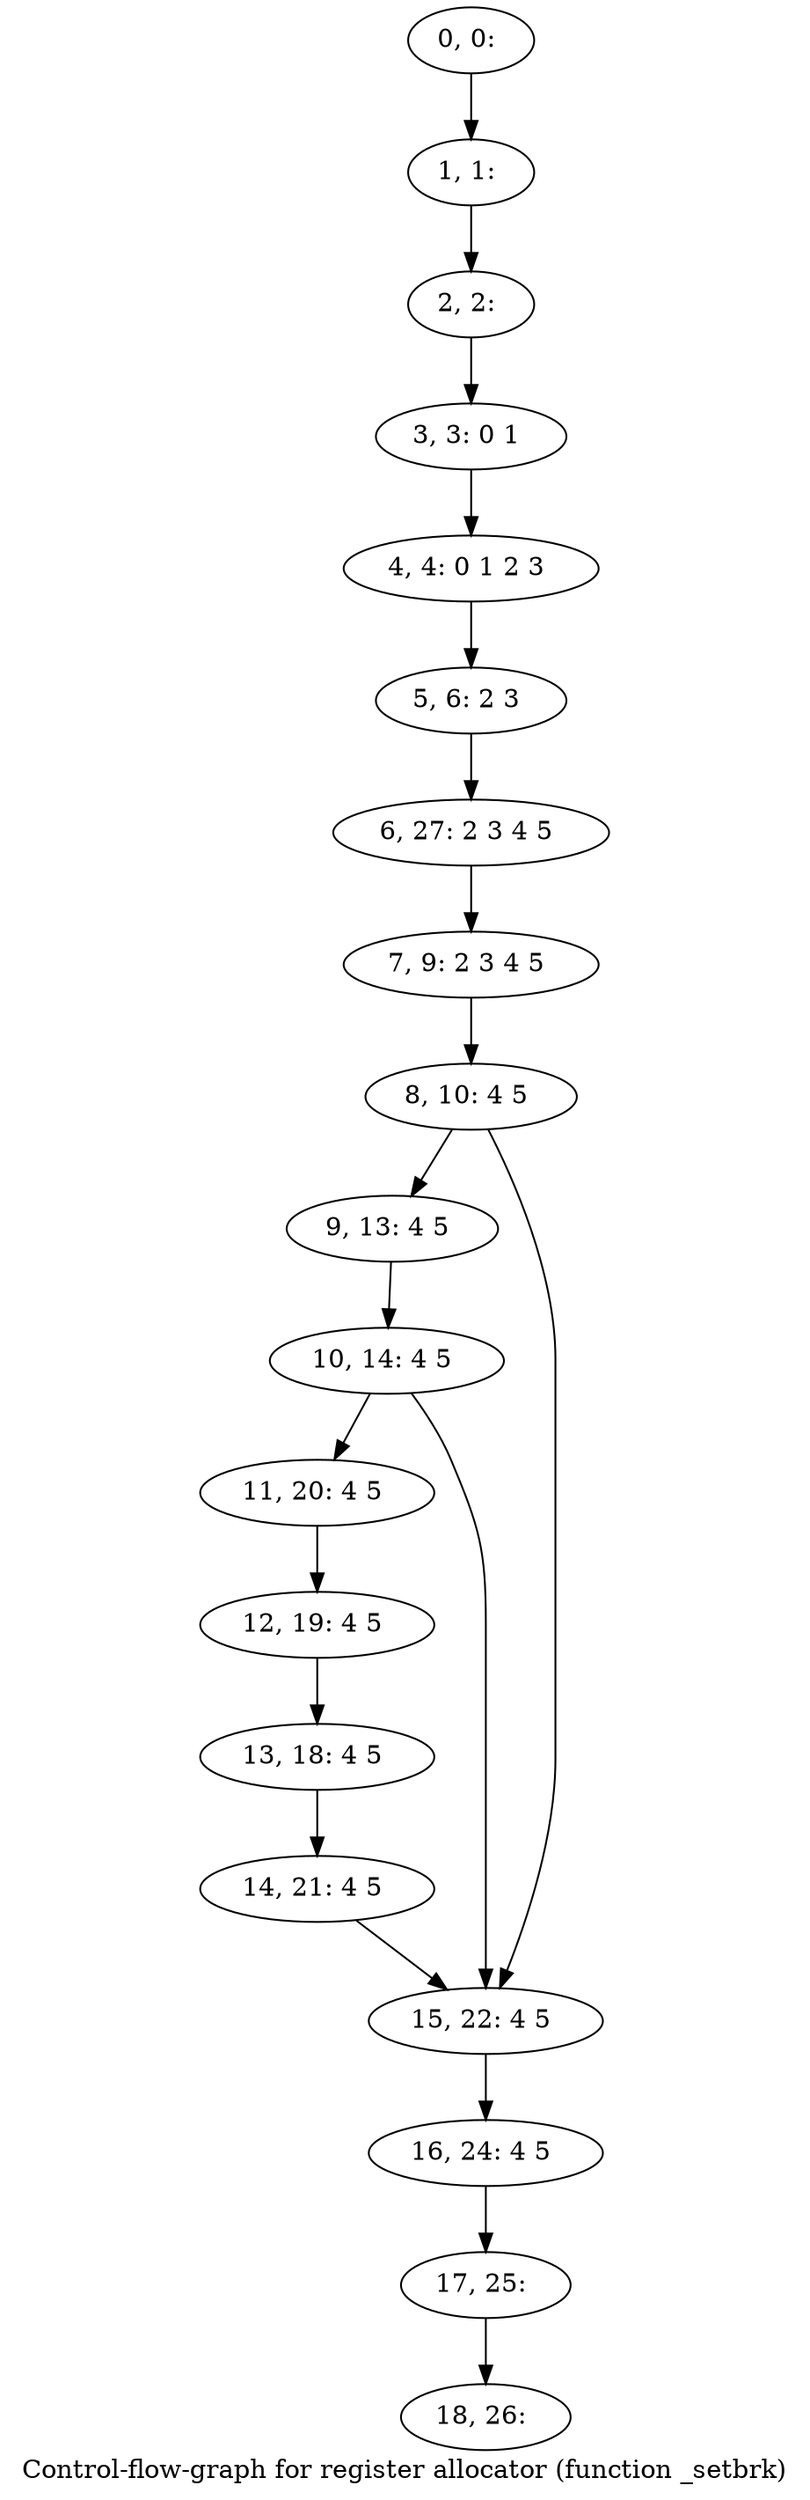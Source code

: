 digraph G {
graph [label="Control-flow-graph for register allocator (function _setbrk)"]
0[label="0, 0: "];
1[label="1, 1: "];
2[label="2, 2: "];
3[label="3, 3: 0 1 "];
4[label="4, 4: 0 1 2 3 "];
5[label="5, 6: 2 3 "];
6[label="6, 27: 2 3 4 5 "];
7[label="7, 9: 2 3 4 5 "];
8[label="8, 10: 4 5 "];
9[label="9, 13: 4 5 "];
10[label="10, 14: 4 5 "];
11[label="11, 20: 4 5 "];
12[label="12, 19: 4 5 "];
13[label="13, 18: 4 5 "];
14[label="14, 21: 4 5 "];
15[label="15, 22: 4 5 "];
16[label="16, 24: 4 5 "];
17[label="17, 25: "];
18[label="18, 26: "];
0->1 ;
1->2 ;
2->3 ;
3->4 ;
4->5 ;
5->6 ;
6->7 ;
7->8 ;
8->9 ;
8->15 ;
9->10 ;
10->11 ;
10->15 ;
11->12 ;
12->13 ;
13->14 ;
14->15 ;
15->16 ;
16->17 ;
17->18 ;
}

